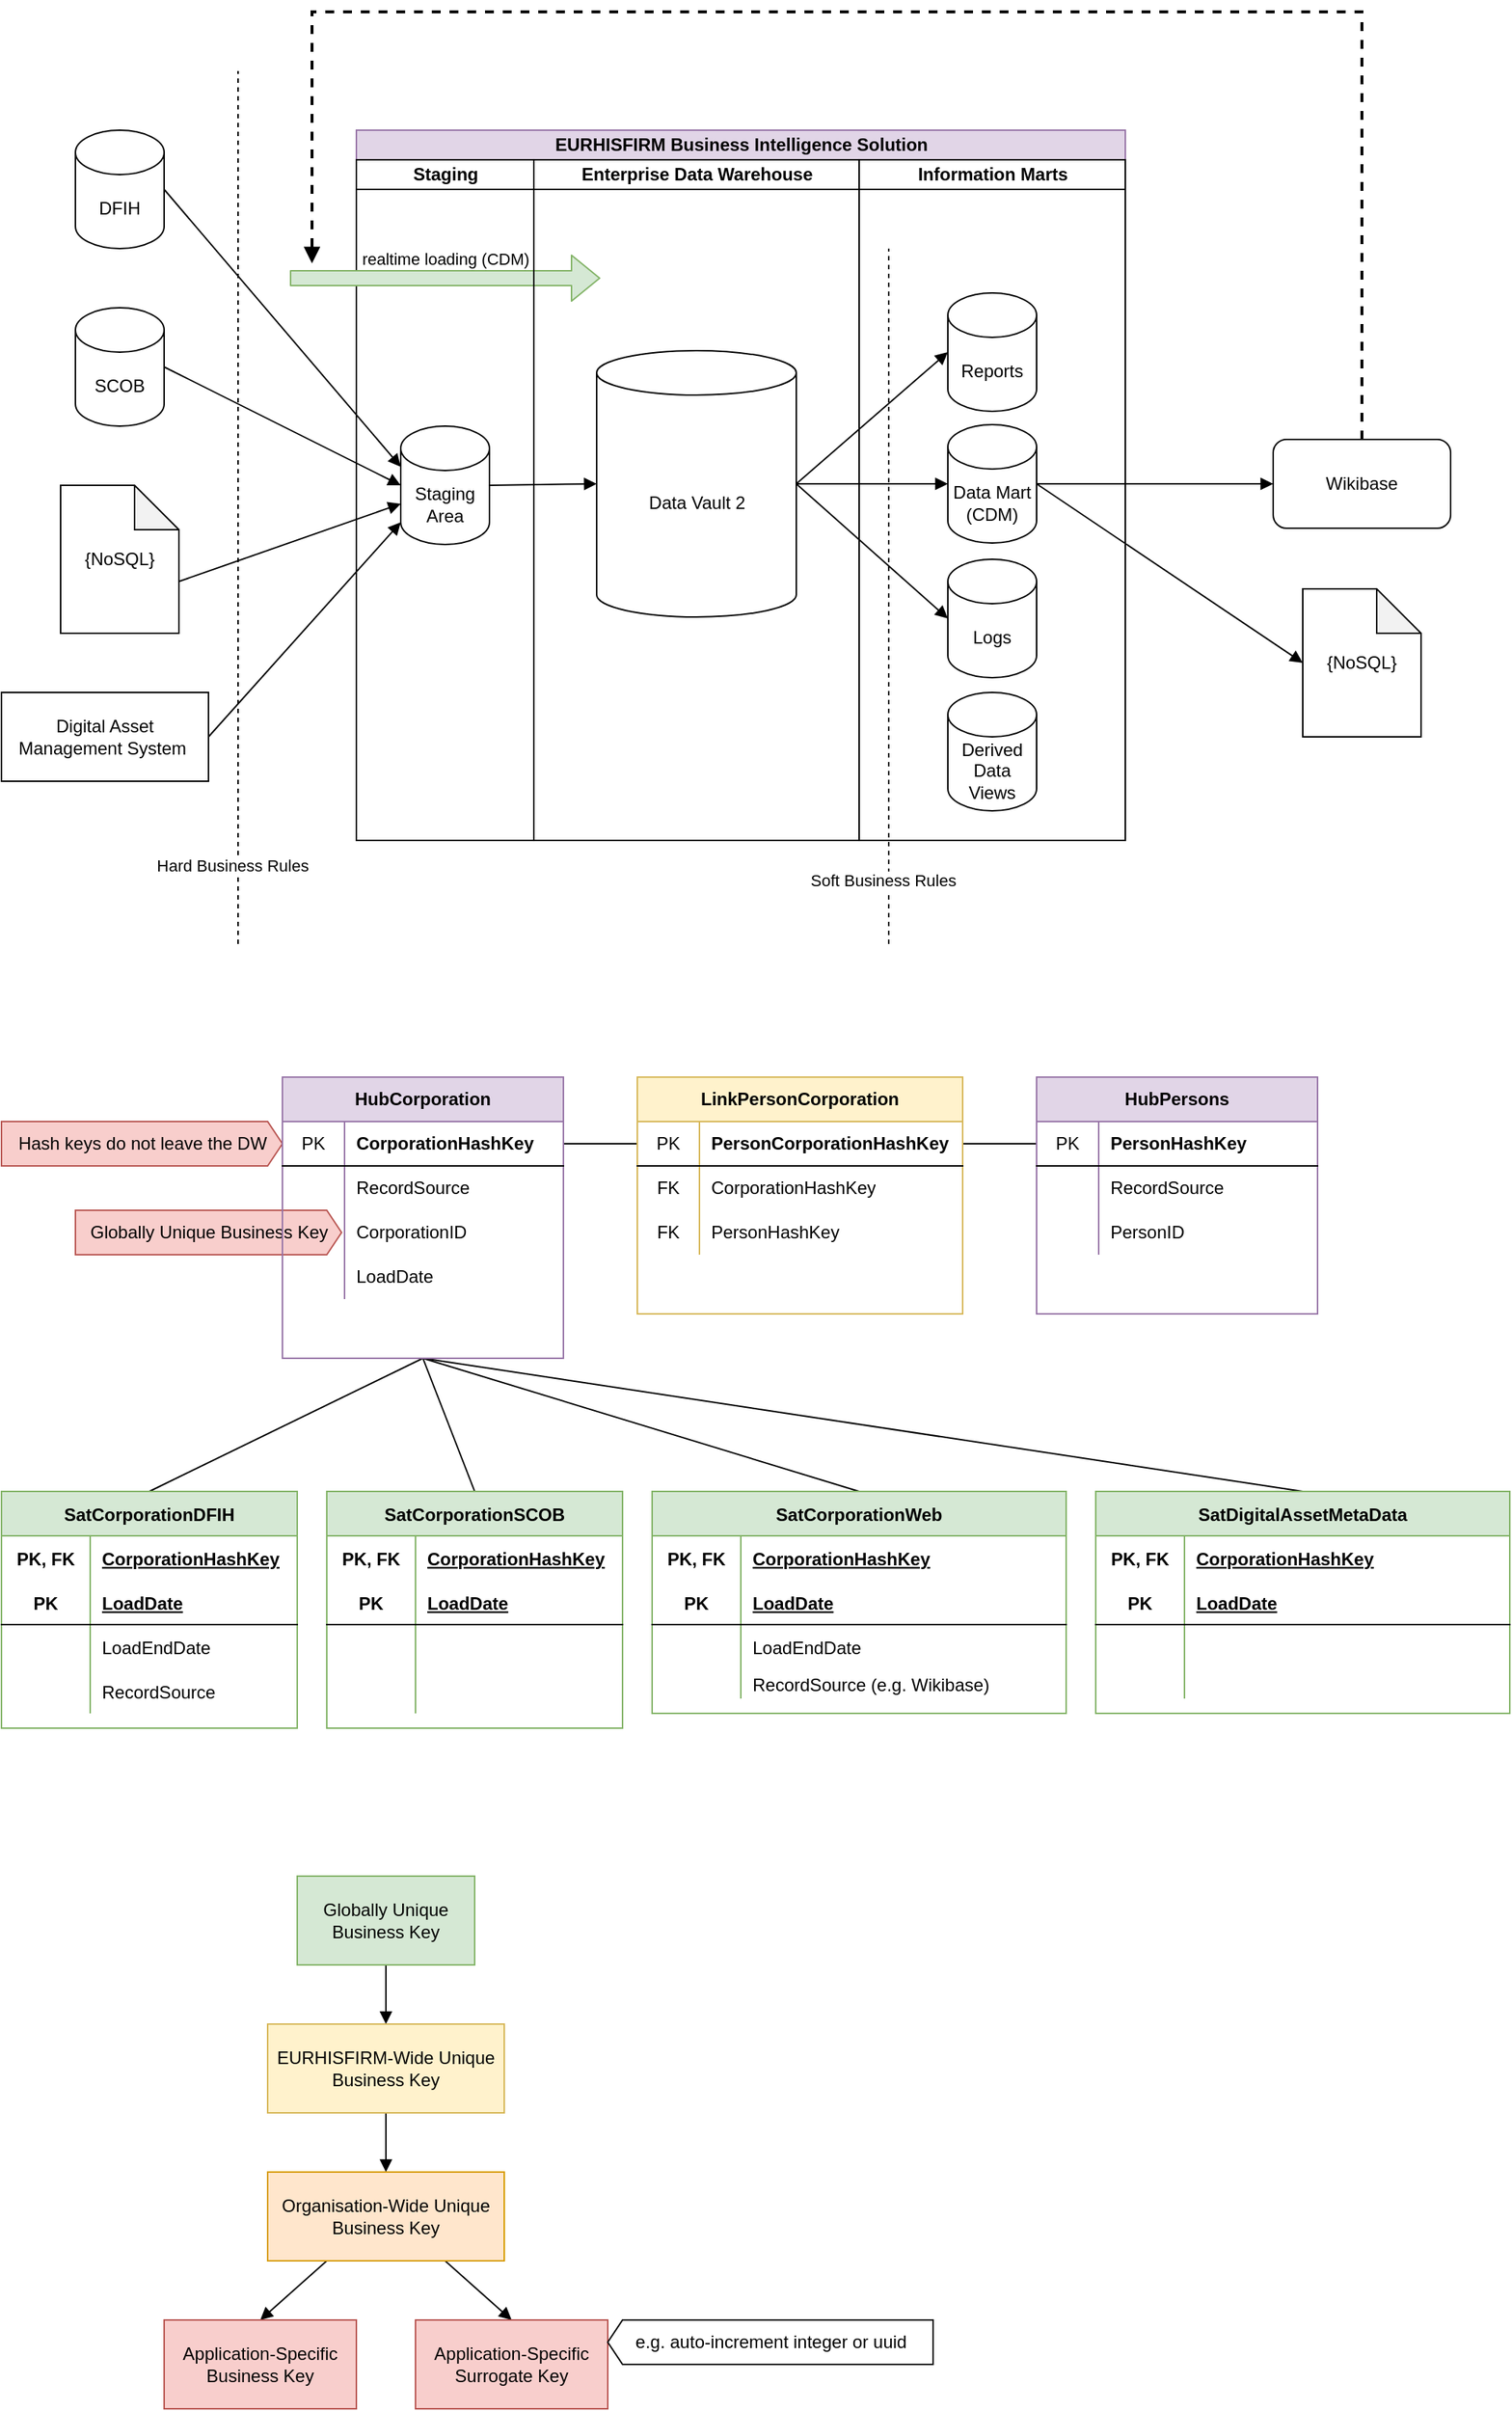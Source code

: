 <mxfile version="13.7.9" type="device"><diagram name="Page-1" id="9f46799a-70d6-7492-0946-bef42562c5a5"><mxGraphModel dx="934" dy="738" grid="1" gridSize="10" guides="1" tooltips="1" connect="1" arrows="1" fold="1" page="1" pageScale="1" pageWidth="1100" pageHeight="850" background="#ffffff" math="0" shadow="0"><root><mxCell id="0"/><mxCell id="1" parent="0"/><mxCell id="eeHs_uTTsgcia48oqm-k-27" style="edgeStyle=none;rounded=0;orthogonalLoop=1;jettySize=auto;html=1;exitX=1;exitY=0.5;exitDx=0;exitDy=0;exitPerimeter=0;entryX=0;entryY=0;entryDx=0;entryDy=27.5;entryPerimeter=0;endArrow=block;endFill=1;strokeColor=#000000;fillColor=#FFFFFF;" parent="1" source="eeHs_uTTsgcia48oqm-k-1" target="eeHs_uTTsgcia48oqm-k-3" edge="1"><mxGeometry relative="1" as="geometry"/></mxCell><mxCell id="eeHs_uTTsgcia48oqm-k-1" value="DFIH" style="shape=cylinder3;whiteSpace=wrap;html=1;boundedLbl=1;backgroundOutline=1;size=15;" parent="1" vertex="1"><mxGeometry x="90" y="120" width="60" height="80" as="geometry"/></mxCell><mxCell id="eeHs_uTTsgcia48oqm-k-26" style="edgeStyle=none;rounded=0;orthogonalLoop=1;jettySize=auto;html=1;exitX=1;exitY=0.5;exitDx=0;exitDy=0;exitPerimeter=0;entryX=0;entryY=0.5;entryDx=0;entryDy=0;entryPerimeter=0;endArrow=block;endFill=1;strokeColor=#000000;fillColor=#FFFFFF;" parent="1" source="eeHs_uTTsgcia48oqm-k-2" target="eeHs_uTTsgcia48oqm-k-3" edge="1"><mxGeometry relative="1" as="geometry"/></mxCell><mxCell id="eeHs_uTTsgcia48oqm-k-2" value="SCOB" style="shape=cylinder3;whiteSpace=wrap;html=1;boundedLbl=1;backgroundOutline=1;size=15;" parent="1" vertex="1"><mxGeometry x="90" y="240" width="60" height="80" as="geometry"/></mxCell><mxCell id="eeHs_uTTsgcia48oqm-k-24" style="orthogonalLoop=1;jettySize=auto;html=1;exitX=0;exitY=0;exitDx=80;exitDy=65;exitPerimeter=0;entryX=0;entryY=0;entryDx=0;entryDy=52.5;entryPerimeter=0;fillColor=#FFFFFF;rounded=0;endArrow=block;endFill=1;" parent="1" source="eeHs_uTTsgcia48oqm-k-18" target="eeHs_uTTsgcia48oqm-k-3" edge="1"><mxGeometry relative="1" as="geometry"/></mxCell><mxCell id="eeHs_uTTsgcia48oqm-k-18" value="{NoSQL}" style="shape=note;whiteSpace=wrap;html=1;backgroundOutline=1;darkOpacity=0.05;" parent="1" vertex="1"><mxGeometry x="80" y="360" width="80" height="100" as="geometry"/></mxCell><mxCell id="eeHs_uTTsgcia48oqm-k-25" style="edgeStyle=none;rounded=0;orthogonalLoop=1;jettySize=auto;html=1;exitX=1;exitY=0.5;exitDx=0;exitDy=0;entryX=0;entryY=1;entryDx=0;entryDy=-15;entryPerimeter=0;endArrow=block;endFill=1;strokeColor=#000000;fillColor=#FFFFFF;" parent="1" source="u2gu92vNSmMhk00zpi_a-2" target="eeHs_uTTsgcia48oqm-k-3" edge="1"><mxGeometry relative="1" as="geometry"><mxPoint x="150" y="530" as="sourcePoint"/></mxGeometry></mxCell><mxCell id="eeHs_uTTsgcia48oqm-k-64" value="" style="endArrow=block;html=1;strokeColor=#000000;fillColor=#FFFFFF;exitX=0.5;exitY=0;exitDx=0;exitDy=0;rounded=0;endFill=1;dashed=1;strokeWidth=2;" parent="1" source="eeHs_uTTsgcia48oqm-k-10" edge="1"><mxGeometry width="50" height="50" relative="1" as="geometry"><mxPoint x="890" y="220" as="sourcePoint"/><mxPoint x="250" y="210" as="targetPoint"/><Array as="points"><mxPoint x="960" y="40"/><mxPoint x="870" y="40"/><mxPoint x="560" y="40"/><mxPoint x="250" y="40"/></Array></mxGeometry></mxCell><mxCell id="eeHs_uTTsgcia48oqm-k-65" value="" style="endArrow=none;dashed=1;html=1;strokeWidth=1;fillColor=#FFFFFF;" parent="1" edge="1"><mxGeometry width="50" height="50" relative="1" as="geometry"><mxPoint x="200" y="670" as="sourcePoint"/><mxPoint x="200" y="80" as="targetPoint"/></mxGeometry></mxCell><mxCell id="eeHs_uTTsgcia48oqm-k-89" value="Hard Business Rules" style="edgeLabel;html=1;align=center;verticalAlign=middle;resizable=0;points=[];" parent="eeHs_uTTsgcia48oqm-k-65" vertex="1" connectable="0"><mxGeometry x="-0.818" y="4" relative="1" as="geometry"><mxPoint as="offset"/></mxGeometry></mxCell><mxCell id="eeHs_uTTsgcia48oqm-k-87" style="edgeStyle=none;rounded=0;orthogonalLoop=1;jettySize=auto;html=1;exitX=1;exitY=0.5;exitDx=0;exitDy=0;entryX=0;entryY=0.5;entryDx=0;entryDy=0;endArrow=none;endFill=0;strokeColor=#000000;fillColor=#FFFFFF;" parent="1" source="eeHs_uTTsgcia48oqm-k-35" target="eeHs_uTTsgcia48oqm-k-67" edge="1"><mxGeometry relative="1" as="geometry"/></mxCell><mxCell id="eeHs_uTTsgcia48oqm-k-88" style="edgeStyle=none;rounded=0;orthogonalLoop=1;jettySize=auto;html=1;exitX=1;exitY=0.5;exitDx=0;exitDy=0;entryX=0;entryY=0.5;entryDx=0;entryDy=0;endArrow=none;endFill=0;strokeColor=#000000;fillColor=#FFFFFF;" parent="1" source="eeHs_uTTsgcia48oqm-k-67" target="eeHs_uTTsgcia48oqm-k-77" edge="1"><mxGeometry relative="1" as="geometry"/></mxCell><mxCell id="R2tm2awPIK3Si7fS3Z3--54" style="rounded=0;orthogonalLoop=1;jettySize=auto;html=1;exitX=0.5;exitY=1;exitDx=0;exitDy=0;endArrow=none;endFill=0;entryX=0.5;entryY=0;entryDx=0;entryDy=0;" parent="1" source="eeHs_uTTsgcia48oqm-k-34" target="R2tm2awPIK3Si7fS3Z3--14" edge="1"><mxGeometry relative="1" as="geometry"/></mxCell><mxCell id="R2tm2awPIK3Si7fS3Z3--55" style="edgeStyle=none;rounded=0;orthogonalLoop=1;jettySize=auto;html=1;exitX=0.5;exitY=1;exitDx=0;exitDy=0;entryX=0.5;entryY=0;entryDx=0;entryDy=0;endArrow=none;endFill=0;" parent="1" source="eeHs_uTTsgcia48oqm-k-34" target="R2tm2awPIK3Si7fS3Z3--27" edge="1"><mxGeometry relative="1" as="geometry"/></mxCell><mxCell id="R2tm2awPIK3Si7fS3Z3--56" style="edgeStyle=none;rounded=0;orthogonalLoop=1;jettySize=auto;html=1;exitX=0.5;exitY=1;exitDx=0;exitDy=0;entryX=0.5;entryY=0;entryDx=0;entryDy=0;endArrow=none;endFill=0;" parent="1" source="eeHs_uTTsgcia48oqm-k-34" target="R2tm2awPIK3Si7fS3Z3--40" edge="1"><mxGeometry relative="1" as="geometry"/></mxCell><mxCell id="eeHs_uTTsgcia48oqm-k-10" value="Wikibase" style="rounded=1;whiteSpace=wrap;html=1;" parent="1" vertex="1"><mxGeometry x="900" y="329" width="120" height="60" as="geometry"/></mxCell><mxCell id="eeHs_uTTsgcia48oqm-k-31" style="edgeStyle=none;rounded=0;orthogonalLoop=1;jettySize=auto;html=1;exitX=1;exitY=0.5;exitDx=0;exitDy=0;entryX=0;entryY=0.5;entryDx=0;entryDy=0;endArrow=block;endFill=1;strokeColor=#000000;fillColor=#FFFFFF;exitPerimeter=0;" parent="1" source="eeHs_uTTsgcia48oqm-k-6" target="eeHs_uTTsgcia48oqm-k-10" edge="1"><mxGeometry relative="1" as="geometry"/></mxCell><mxCell id="eeHs_uTTsgcia48oqm-k-90" value="" style="endArrow=none;dashed=1;html=1;strokeWidth=1;fillColor=#FFFFFF;" parent="1" edge="1"><mxGeometry width="50" height="50" relative="1" as="geometry"><mxPoint x="640" y="670" as="sourcePoint"/><mxPoint x="640" y="200" as="targetPoint"/></mxGeometry></mxCell><mxCell id="eeHs_uTTsgcia48oqm-k-91" value="Soft Business Rules" style="edgeLabel;html=1;align=center;verticalAlign=middle;resizable=0;points=[];" parent="eeHs_uTTsgcia48oqm-k-90" vertex="1" connectable="0"><mxGeometry x="-0.818" y="4" relative="1" as="geometry"><mxPoint as="offset"/></mxGeometry></mxCell><mxCell id="eeHs_uTTsgcia48oqm-k-5" value="{NoSQL}" style="shape=note;whiteSpace=wrap;html=1;backgroundOutline=1;darkOpacity=0.05;" parent="1" vertex="1"><mxGeometry x="920" y="430" width="80" height="100" as="geometry"/></mxCell><mxCell id="eeHs_uTTsgcia48oqm-k-29" style="edgeStyle=none;rounded=0;orthogonalLoop=1;jettySize=auto;html=1;exitX=1;exitY=0.5;exitDx=0;exitDy=0;entryX=0;entryY=0.5;entryDx=0;entryDy=0;entryPerimeter=0;endArrow=block;endFill=1;strokeColor=#000000;fillColor=#FFFFFF;exitPerimeter=0;" parent="1" source="eeHs_uTTsgcia48oqm-k-6" target="eeHs_uTTsgcia48oqm-k-5" edge="1"><mxGeometry relative="1" as="geometry"/></mxCell><mxCell id="R2tm2awPIK3Si7fS3Z3--87" value="Globally Unique Business Key" style="html=1;shadow=0;dashed=0;align=center;verticalAlign=middle;shape=mxgraph.arrows2.arrow;dy=0;dx=10;notch=0;fillColor=#f8cecc;strokeColor=#b85450;" parent="1" vertex="1"><mxGeometry x="90" y="850" width="180" height="30" as="geometry"/></mxCell><mxCell id="R2tm2awPIK3Si7fS3Z3--89" value="Hash keys do not leave the DW" style="html=1;shadow=0;dashed=0;align=center;verticalAlign=middle;shape=mxgraph.arrows2.arrow;dy=0;dx=10;notch=0;fillColor=#f8cecc;strokeColor=#b85450;" parent="1" vertex="1"><mxGeometry x="40" y="790" width="190" height="30" as="geometry"/></mxCell><mxCell id="R2tm2awPIK3Si7fS3Z3--93" style="edgeStyle=none;rounded=0;orthogonalLoop=1;jettySize=auto;html=1;exitX=0.5;exitY=1;exitDx=0;exitDy=0;entryX=0.5;entryY=0;entryDx=0;entryDy=0;endArrow=block;endFill=1;" parent="1" source="R2tm2awPIK3Si7fS3Z3--91" target="R2tm2awPIK3Si7fS3Z3--92" edge="1"><mxGeometry relative="1" as="geometry"/></mxCell><mxCell id="R2tm2awPIK3Si7fS3Z3--91" value="Globally Unique Business Key" style="rounded=0;whiteSpace=wrap;html=1;fillColor=#d5e8d4;strokeColor=#82b366;" parent="1" vertex="1"><mxGeometry x="240" y="1300" width="120" height="60" as="geometry"/></mxCell><mxCell id="R2tm2awPIK3Si7fS3Z3--95" style="edgeStyle=none;rounded=0;orthogonalLoop=1;jettySize=auto;html=1;exitX=0.5;exitY=1;exitDx=0;exitDy=0;endArrow=block;endFill=1;" parent="1" source="R2tm2awPIK3Si7fS3Z3--92" target="R2tm2awPIK3Si7fS3Z3--94" edge="1"><mxGeometry relative="1" as="geometry"/></mxCell><mxCell id="R2tm2awPIK3Si7fS3Z3--92" value="EURHISFIRM-Wide Unique Business Key" style="rounded=0;whiteSpace=wrap;html=1;fillColor=#fff2cc;strokeColor=#d6b656;" parent="1" vertex="1"><mxGeometry x="220" y="1400" width="160" height="60" as="geometry"/></mxCell><mxCell id="R2tm2awPIK3Si7fS3Z3--98" style="edgeStyle=none;rounded=0;orthogonalLoop=1;jettySize=auto;html=1;exitX=0.25;exitY=1;exitDx=0;exitDy=0;entryX=0.5;entryY=0;entryDx=0;entryDy=0;endArrow=block;endFill=1;" parent="1" source="R2tm2awPIK3Si7fS3Z3--94" target="R2tm2awPIK3Si7fS3Z3--96" edge="1"><mxGeometry relative="1" as="geometry"/></mxCell><mxCell id="R2tm2awPIK3Si7fS3Z3--99" style="edgeStyle=none;rounded=0;orthogonalLoop=1;jettySize=auto;html=1;exitX=0.75;exitY=1;exitDx=0;exitDy=0;entryX=0.5;entryY=0;entryDx=0;entryDy=0;endArrow=block;endFill=1;" parent="1" source="R2tm2awPIK3Si7fS3Z3--94" target="R2tm2awPIK3Si7fS3Z3--97" edge="1"><mxGeometry relative="1" as="geometry"/></mxCell><mxCell id="R2tm2awPIK3Si7fS3Z3--94" value="Organisation-Wide Unique Business Key" style="rounded=0;whiteSpace=wrap;html=1;fillColor=#ffe6cc;strokeColor=#d79b00;" parent="1" vertex="1"><mxGeometry x="220" y="1500" width="160" height="60" as="geometry"/></mxCell><mxCell id="R2tm2awPIK3Si7fS3Z3--96" value="Application-Specific Business Key" style="rounded=0;whiteSpace=wrap;html=1;fillColor=#f8cecc;strokeColor=#b85450;" parent="1" vertex="1"><mxGeometry x="150" y="1600" width="130" height="60" as="geometry"/></mxCell><mxCell id="R2tm2awPIK3Si7fS3Z3--97" value="Application-Specific Surrogate Key" style="rounded=0;whiteSpace=wrap;html=1;fillColor=#f8cecc;strokeColor=#b85450;" parent="1" vertex="1"><mxGeometry x="320" y="1600" width="130" height="60" as="geometry"/></mxCell><mxCell id="eeHs_uTTsgcia48oqm-k-13" value="EURHISFIRM Business Intelligence Solution" style="swimlane;html=1;childLayout=stackLayout;resizeParent=1;resizeParentMax=0;startSize=20;fillColor=#e1d5e7;strokeColor=#9673a6;" parent="1" vertex="1"><mxGeometry x="280" y="120" width="520" height="480" as="geometry"/></mxCell><mxCell id="eeHs_uTTsgcia48oqm-k-14" value="Staging" style="swimlane;html=1;startSize=20;" parent="eeHs_uTTsgcia48oqm-k-13" vertex="1"><mxGeometry y="20" width="120" height="460" as="geometry"/></mxCell><mxCell id="eeHs_uTTsgcia48oqm-k-21" value="" style="shape=flexArrow;endArrow=classic;html=1;fillColor=#d5e8d4;strokeColor=#82b366;" parent="eeHs_uTTsgcia48oqm-k-14" edge="1"><mxGeometry width="50" height="50" relative="1" as="geometry"><mxPoint x="-45" y="80" as="sourcePoint"/><mxPoint x="165" y="80" as="targetPoint"/></mxGeometry></mxCell><mxCell id="eeHs_uTTsgcia48oqm-k-22" value="realtime loading (CDM)" style="edgeLabel;html=1;align=center;verticalAlign=middle;resizable=0;points=[];" parent="eeHs_uTTsgcia48oqm-k-21" vertex="1" connectable="0"><mxGeometry y="3" relative="1" as="geometry"><mxPoint y="-10" as="offset"/></mxGeometry></mxCell><mxCell id="eeHs_uTTsgcia48oqm-k-3" value="Staging Area" style="shape=cylinder3;whiteSpace=wrap;html=1;boundedLbl=1;backgroundOutline=1;size=15;" parent="eeHs_uTTsgcia48oqm-k-14" vertex="1"><mxGeometry x="30" y="180" width="60" height="80" as="geometry"/></mxCell><mxCell id="eeHs_uTTsgcia48oqm-k-15" value="Enterprise Data Warehouse" style="swimlane;html=1;startSize=20;" parent="eeHs_uTTsgcia48oqm-k-13" vertex="1"><mxGeometry x="120" y="20" width="220" height="460" as="geometry"/></mxCell><mxCell id="eeHs_uTTsgcia48oqm-k-4" value="Data Vault 2" style="shape=cylinder3;whiteSpace=wrap;html=1;boundedLbl=1;backgroundOutline=1;size=15;" parent="eeHs_uTTsgcia48oqm-k-15" vertex="1"><mxGeometry x="42.5" y="129" width="135" height="180" as="geometry"/></mxCell><mxCell id="eeHs_uTTsgcia48oqm-k-16" value="Information Marts" style="swimlane;html=1;startSize=20;" parent="eeHs_uTTsgcia48oqm-k-13" vertex="1"><mxGeometry x="340" y="20" width="180" height="460" as="geometry"/></mxCell><mxCell id="eeHs_uTTsgcia48oqm-k-6" value="Data Mart&lt;br&gt;(CDM)" style="shape=cylinder3;whiteSpace=wrap;html=1;boundedLbl=1;backgroundOutline=1;size=15;" parent="eeHs_uTTsgcia48oqm-k-16" vertex="1"><mxGeometry x="60" y="179" width="60" height="80" as="geometry"/></mxCell><mxCell id="R2tm2awPIK3Si7fS3Z3--83" value="Logs" style="shape=cylinder3;whiteSpace=wrap;html=1;boundedLbl=1;backgroundOutline=1;size=15;" parent="eeHs_uTTsgcia48oqm-k-16" vertex="1"><mxGeometry x="60" y="270" width="60" height="80" as="geometry"/></mxCell><mxCell id="R2tm2awPIK3Si7fS3Z3--81" value="Reports" style="shape=cylinder3;whiteSpace=wrap;html=1;boundedLbl=1;backgroundOutline=1;size=15;" parent="eeHs_uTTsgcia48oqm-k-16" vertex="1"><mxGeometry x="60" y="90" width="60" height="80" as="geometry"/></mxCell><mxCell id="aoGzs1c7G0Sna8iz9-qY-1" value="Derived Data Views" style="shape=cylinder3;whiteSpace=wrap;html=1;boundedLbl=1;backgroundOutline=1;size=15;" parent="eeHs_uTTsgcia48oqm-k-16" vertex="1"><mxGeometry x="60" y="360" width="60" height="80" as="geometry"/></mxCell><mxCell id="eeHs_uTTsgcia48oqm-k-28" style="edgeStyle=none;rounded=0;orthogonalLoop=1;jettySize=auto;html=1;exitX=1;exitY=0.5;exitDx=0;exitDy=0;exitPerimeter=0;entryX=0;entryY=0.5;entryDx=0;entryDy=0;entryPerimeter=0;endArrow=block;endFill=1;strokeColor=#000000;fillColor=#FFFFFF;" parent="eeHs_uTTsgcia48oqm-k-13" source="eeHs_uTTsgcia48oqm-k-3" target="eeHs_uTTsgcia48oqm-k-4" edge="1"><mxGeometry relative="1" as="geometry"/></mxCell><mxCell id="eeHs_uTTsgcia48oqm-k-30" style="edgeStyle=none;rounded=0;orthogonalLoop=1;jettySize=auto;html=1;exitX=1;exitY=0.5;exitDx=0;exitDy=0;exitPerimeter=0;entryX=0;entryY=0.5;entryDx=0;entryDy=0;entryPerimeter=0;endArrow=block;endFill=1;strokeColor=#000000;fillColor=#FFFFFF;" parent="eeHs_uTTsgcia48oqm-k-13" source="eeHs_uTTsgcia48oqm-k-4" target="eeHs_uTTsgcia48oqm-k-6" edge="1"><mxGeometry relative="1" as="geometry"/></mxCell><mxCell id="R2tm2awPIK3Si7fS3Z3--82" style="edgeStyle=none;rounded=0;orthogonalLoop=1;jettySize=auto;html=1;exitX=1;exitY=0.5;exitDx=0;exitDy=0;exitPerimeter=0;entryX=0;entryY=0.5;entryDx=0;entryDy=0;entryPerimeter=0;endArrow=block;endFill=1;strokeColor=#000000;fillColor=#FFFFFF;" parent="eeHs_uTTsgcia48oqm-k-13" source="eeHs_uTTsgcia48oqm-k-4" target="R2tm2awPIK3Si7fS3Z3--81" edge="1"><mxGeometry relative="1" as="geometry"><mxPoint x="307.5" y="249" as="sourcePoint"/><mxPoint x="410" y="249" as="targetPoint"/></mxGeometry></mxCell><mxCell id="R2tm2awPIK3Si7fS3Z3--84" style="edgeStyle=none;rounded=0;orthogonalLoop=1;jettySize=auto;html=1;exitX=1;exitY=0.5;exitDx=0;exitDy=0;exitPerimeter=0;entryX=0;entryY=0.5;entryDx=0;entryDy=0;entryPerimeter=0;endArrow=block;endFill=1;strokeColor=#000000;fillColor=#FFFFFF;" parent="eeHs_uTTsgcia48oqm-k-13" source="eeHs_uTTsgcia48oqm-k-4" target="R2tm2awPIK3Si7fS3Z3--83" edge="1"><mxGeometry relative="1" as="geometry"><mxPoint x="307.5" y="249" as="sourcePoint"/><mxPoint x="410" y="150" as="targetPoint"/></mxGeometry></mxCell><mxCell id="eeHs_uTTsgcia48oqm-k-66" value="LinkPersonCorporation" style="shape=table;html=1;whiteSpace=wrap;startSize=30;container=1;collapsible=0;childLayout=tableLayout;fixedRows=1;rowLines=0;fontStyle=1;align=center;fillColor=#fff2cc;strokeColor=#d6b656;" parent="1" vertex="1"><mxGeometry x="470" y="760" width="220" height="160" as="geometry"/></mxCell><mxCell id="eeHs_uTTsgcia48oqm-k-67" value="" style="shape=partialRectangle;html=1;whiteSpace=wrap;collapsible=0;dropTarget=0;pointerEvents=0;fillColor=none;top=0;left=0;bottom=1;right=0;points=[[0,0.5],[1,0.5]];portConstraint=eastwest;" parent="eeHs_uTTsgcia48oqm-k-66" vertex="1"><mxGeometry y="30" width="220" height="30" as="geometry"/></mxCell><mxCell id="eeHs_uTTsgcia48oqm-k-68" value="PK" style="shape=partialRectangle;html=1;whiteSpace=wrap;connectable=0;fillColor=none;top=0;left=0;bottom=0;right=0;overflow=hidden;" parent="eeHs_uTTsgcia48oqm-k-67" vertex="1"><mxGeometry width="42" height="30" as="geometry"/></mxCell><mxCell id="eeHs_uTTsgcia48oqm-k-69" value="&lt;b&gt;PersonCorporationHashKey&lt;/b&gt;" style="shape=partialRectangle;html=1;whiteSpace=wrap;connectable=0;fillColor=none;top=0;left=0;bottom=0;right=0;align=left;spacingLeft=6;overflow=hidden;" parent="eeHs_uTTsgcia48oqm-k-67" vertex="1"><mxGeometry x="42" width="178" height="30" as="geometry"/></mxCell><mxCell id="eeHs_uTTsgcia48oqm-k-70" value="" style="shape=partialRectangle;html=1;whiteSpace=wrap;collapsible=0;dropTarget=0;pointerEvents=0;fillColor=none;top=0;left=0;bottom=0;right=0;points=[[0,0.5],[1,0.5]];portConstraint=eastwest;" parent="eeHs_uTTsgcia48oqm-k-66" vertex="1"><mxGeometry y="60" width="220" height="30" as="geometry"/></mxCell><mxCell id="eeHs_uTTsgcia48oqm-k-71" value="FK" style="shape=partialRectangle;html=1;whiteSpace=wrap;connectable=0;fillColor=none;top=0;left=0;bottom=0;right=0;overflow=hidden;" parent="eeHs_uTTsgcia48oqm-k-70" vertex="1"><mxGeometry width="42" height="30" as="geometry"/></mxCell><mxCell id="eeHs_uTTsgcia48oqm-k-72" value="&lt;span&gt;CorporationHashKey&lt;/span&gt;" style="shape=partialRectangle;html=1;whiteSpace=wrap;connectable=0;fillColor=none;top=0;left=0;bottom=0;right=0;align=left;spacingLeft=6;overflow=hidden;shadow=0;" parent="eeHs_uTTsgcia48oqm-k-70" vertex="1"><mxGeometry x="42" width="178" height="30" as="geometry"/></mxCell><mxCell id="eeHs_uTTsgcia48oqm-k-73" value="" style="shape=partialRectangle;html=1;whiteSpace=wrap;collapsible=0;dropTarget=0;pointerEvents=0;fillColor=none;top=0;left=0;bottom=0;right=0;points=[[0,0.5],[1,0.5]];portConstraint=eastwest;" parent="eeHs_uTTsgcia48oqm-k-66" vertex="1"><mxGeometry y="90" width="220" height="30" as="geometry"/></mxCell><mxCell id="eeHs_uTTsgcia48oqm-k-74" value="FK" style="shape=partialRectangle;html=1;whiteSpace=wrap;connectable=0;fillColor=none;top=0;left=0;bottom=0;right=0;overflow=hidden;" parent="eeHs_uTTsgcia48oqm-k-73" vertex="1"><mxGeometry width="42" height="30" as="geometry"/></mxCell><mxCell id="eeHs_uTTsgcia48oqm-k-75" value="&lt;span&gt;PersonHashKey&lt;/span&gt;" style="shape=partialRectangle;html=1;whiteSpace=wrap;connectable=0;fillColor=none;top=0;left=0;bottom=0;right=0;align=left;spacingLeft=6;overflow=hidden;" parent="eeHs_uTTsgcia48oqm-k-73" vertex="1"><mxGeometry x="42" width="178" height="30" as="geometry"/></mxCell><mxCell id="eeHs_uTTsgcia48oqm-k-76" value="HubPersons" style="shape=table;html=1;whiteSpace=wrap;startSize=30;container=1;collapsible=0;childLayout=tableLayout;fixedRows=1;rowLines=0;fontStyle=1;align=center;fillColor=#e1d5e7;strokeColor=#9673a6;" parent="1" vertex="1"><mxGeometry x="740" y="760" width="190" height="160" as="geometry"/></mxCell><mxCell id="eeHs_uTTsgcia48oqm-k-77" value="" style="shape=partialRectangle;html=1;whiteSpace=wrap;collapsible=0;dropTarget=0;pointerEvents=0;fillColor=none;top=0;left=0;bottom=1;right=0;points=[[0,0.5],[1,0.5]];portConstraint=eastwest;" parent="eeHs_uTTsgcia48oqm-k-76" vertex="1"><mxGeometry y="30" width="190" height="30" as="geometry"/></mxCell><mxCell id="eeHs_uTTsgcia48oqm-k-78" value="PK" style="shape=partialRectangle;html=1;whiteSpace=wrap;connectable=0;fillColor=none;top=0;left=0;bottom=0;right=0;overflow=hidden;" parent="eeHs_uTTsgcia48oqm-k-77" vertex="1"><mxGeometry width="42" height="30" as="geometry"/></mxCell><mxCell id="eeHs_uTTsgcia48oqm-k-79" value="&lt;b&gt;PersonHashKey&lt;/b&gt;" style="shape=partialRectangle;html=1;whiteSpace=wrap;connectable=0;fillColor=none;top=0;left=0;bottom=0;right=0;align=left;spacingLeft=6;overflow=hidden;" parent="eeHs_uTTsgcia48oqm-k-77" vertex="1"><mxGeometry x="42" width="148" height="30" as="geometry"/></mxCell><mxCell id="eeHs_uTTsgcia48oqm-k-80" value="" style="shape=partialRectangle;html=1;whiteSpace=wrap;collapsible=0;dropTarget=0;pointerEvents=0;fillColor=none;top=0;left=0;bottom=0;right=0;points=[[0,0.5],[1,0.5]];portConstraint=eastwest;" parent="eeHs_uTTsgcia48oqm-k-76" vertex="1"><mxGeometry y="60" width="190" height="30" as="geometry"/></mxCell><mxCell id="eeHs_uTTsgcia48oqm-k-81" value="" style="shape=partialRectangle;html=1;whiteSpace=wrap;connectable=0;fillColor=none;top=0;left=0;bottom=0;right=0;overflow=hidden;" parent="eeHs_uTTsgcia48oqm-k-80" vertex="1"><mxGeometry width="42" height="30" as="geometry"/></mxCell><mxCell id="eeHs_uTTsgcia48oqm-k-82" value="RecordSource" style="shape=partialRectangle;html=1;whiteSpace=wrap;connectable=0;fillColor=none;top=0;left=0;bottom=0;right=0;align=left;spacingLeft=6;overflow=hidden;" parent="eeHs_uTTsgcia48oqm-k-80" vertex="1"><mxGeometry x="42" width="148" height="30" as="geometry"/></mxCell><mxCell id="eeHs_uTTsgcia48oqm-k-83" value="" style="shape=partialRectangle;html=1;whiteSpace=wrap;collapsible=0;dropTarget=0;pointerEvents=0;fillColor=none;top=0;left=0;bottom=0;right=0;points=[[0,0.5],[1,0.5]];portConstraint=eastwest;" parent="eeHs_uTTsgcia48oqm-k-76" vertex="1"><mxGeometry y="90" width="190" height="30" as="geometry"/></mxCell><mxCell id="eeHs_uTTsgcia48oqm-k-84" value="" style="shape=partialRectangle;html=1;whiteSpace=wrap;connectable=0;fillColor=none;top=0;left=0;bottom=0;right=0;overflow=hidden;" parent="eeHs_uTTsgcia48oqm-k-83" vertex="1"><mxGeometry width="42" height="30" as="geometry"/></mxCell><mxCell id="eeHs_uTTsgcia48oqm-k-85" value="PersonID" style="shape=partialRectangle;html=1;whiteSpace=wrap;connectable=0;fillColor=none;top=0;left=0;bottom=0;right=0;align=left;spacingLeft=6;overflow=hidden;" parent="eeHs_uTTsgcia48oqm-k-83" vertex="1"><mxGeometry x="42" width="148" height="30" as="geometry"/></mxCell><mxCell id="R2tm2awPIK3Si7fS3Z3--14" value="SatCorporationDFIH" style="shape=table;startSize=30;container=1;collapsible=1;childLayout=tableLayout;fixedRows=1;rowLines=0;fontStyle=1;align=center;resizeLast=1;fillColor=#d5e8d4;strokeColor=#82b366;" parent="1" vertex="1"><mxGeometry x="40" y="1040" width="200" height="160" as="geometry"/></mxCell><mxCell id="R2tm2awPIK3Si7fS3Z3--15" value="" style="shape=partialRectangle;collapsible=0;dropTarget=0;pointerEvents=0;fillColor=none;top=0;left=0;bottom=0;right=0;points=[[0,0.5],[1,0.5]];portConstraint=eastwest;" parent="R2tm2awPIK3Si7fS3Z3--14" vertex="1"><mxGeometry y="30" width="200" height="30" as="geometry"/></mxCell><mxCell id="R2tm2awPIK3Si7fS3Z3--16" value="PK, FK" style="shape=partialRectangle;connectable=0;fillColor=none;top=0;left=0;bottom=0;right=0;fontStyle=1;overflow=hidden;" parent="R2tm2awPIK3Si7fS3Z3--15" vertex="1"><mxGeometry width="60" height="30" as="geometry"/></mxCell><mxCell id="R2tm2awPIK3Si7fS3Z3--17" value="CorporationHashKey" style="shape=partialRectangle;connectable=0;fillColor=none;top=0;left=0;bottom=0;right=0;align=left;spacingLeft=6;fontStyle=5;overflow=hidden;" parent="R2tm2awPIK3Si7fS3Z3--15" vertex="1"><mxGeometry x="60" width="140" height="30" as="geometry"/></mxCell><mxCell id="R2tm2awPIK3Si7fS3Z3--18" value="" style="shape=partialRectangle;collapsible=0;dropTarget=0;pointerEvents=0;fillColor=none;top=0;left=0;bottom=1;right=0;points=[[0,0.5],[1,0.5]];portConstraint=eastwest;" parent="R2tm2awPIK3Si7fS3Z3--14" vertex="1"><mxGeometry y="60" width="200" height="30" as="geometry"/></mxCell><mxCell id="R2tm2awPIK3Si7fS3Z3--19" value="PK" style="shape=partialRectangle;connectable=0;fillColor=none;top=0;left=0;bottom=0;right=0;fontStyle=1;overflow=hidden;" parent="R2tm2awPIK3Si7fS3Z3--18" vertex="1"><mxGeometry width="60" height="30" as="geometry"/></mxCell><mxCell id="R2tm2awPIK3Si7fS3Z3--20" value="LoadDate" style="shape=partialRectangle;connectable=0;fillColor=none;top=0;left=0;bottom=0;right=0;align=left;spacingLeft=6;fontStyle=5;overflow=hidden;" parent="R2tm2awPIK3Si7fS3Z3--18" vertex="1"><mxGeometry x="60" width="140" height="30" as="geometry"/></mxCell><mxCell id="R2tm2awPIK3Si7fS3Z3--75" style="shape=partialRectangle;collapsible=0;dropTarget=0;pointerEvents=0;fillColor=none;top=0;left=0;bottom=0;right=0;points=[[0,0.5],[1,0.5]];portConstraint=eastwest;" parent="R2tm2awPIK3Si7fS3Z3--14" vertex="1"><mxGeometry y="90" width="200" height="30" as="geometry"/></mxCell><mxCell id="R2tm2awPIK3Si7fS3Z3--76" style="shape=partialRectangle;connectable=0;fillColor=none;top=0;left=0;bottom=0;right=0;editable=1;overflow=hidden;" parent="R2tm2awPIK3Si7fS3Z3--75" vertex="1"><mxGeometry width="60" height="30" as="geometry"/></mxCell><mxCell id="R2tm2awPIK3Si7fS3Z3--77" value="LoadEndDate" style="shape=partialRectangle;connectable=0;fillColor=none;top=0;left=0;bottom=0;right=0;align=left;spacingLeft=6;overflow=hidden;" parent="R2tm2awPIK3Si7fS3Z3--75" vertex="1"><mxGeometry x="60" width="140" height="30" as="geometry"/></mxCell><mxCell id="R2tm2awPIK3Si7fS3Z3--24" value="" style="shape=partialRectangle;collapsible=0;dropTarget=0;pointerEvents=0;fillColor=none;top=0;left=0;bottom=0;right=0;points=[[0,0.5],[1,0.5]];portConstraint=eastwest;" parent="R2tm2awPIK3Si7fS3Z3--14" vertex="1"><mxGeometry y="120" width="200" height="30" as="geometry"/></mxCell><mxCell id="R2tm2awPIK3Si7fS3Z3--25" value="" style="shape=partialRectangle;connectable=0;fillColor=none;top=0;left=0;bottom=0;right=0;editable=1;overflow=hidden;" parent="R2tm2awPIK3Si7fS3Z3--24" vertex="1"><mxGeometry width="60" height="30" as="geometry"/></mxCell><mxCell id="R2tm2awPIK3Si7fS3Z3--26" value="RecordSource" style="shape=partialRectangle;connectable=0;fillColor=none;top=0;left=0;bottom=0;right=0;align=left;spacingLeft=6;overflow=hidden;" parent="R2tm2awPIK3Si7fS3Z3--24" vertex="1"><mxGeometry x="60" width="140" height="30" as="geometry"/></mxCell><mxCell id="u2gu92vNSmMhk00zpi_a-21" style="edgeStyle=none;rounded=0;orthogonalLoop=1;jettySize=auto;html=1;exitX=0.5;exitY=1;exitDx=0;exitDy=0;entryX=0.5;entryY=0;entryDx=0;entryDy=0;endArrow=none;endFill=0;" parent="1" source="eeHs_uTTsgcia48oqm-k-34" target="u2gu92vNSmMhk00zpi_a-5" edge="1"><mxGeometry relative="1" as="geometry"/></mxCell><mxCell id="eeHs_uTTsgcia48oqm-k-34" value="HubCorporation" style="shape=table;html=1;whiteSpace=wrap;startSize=30;container=1;collapsible=0;childLayout=tableLayout;fixedRows=1;rowLines=0;fontStyle=1;align=center;movable=1;resizable=1;rotatable=1;deletable=1;editable=1;connectable=1;fillColor=#e1d5e7;strokeColor=#9673a6;" parent="1" vertex="1"><mxGeometry x="230" y="760" width="190" height="190" as="geometry"/></mxCell><mxCell id="eeHs_uTTsgcia48oqm-k-35" value="" style="shape=partialRectangle;html=1;whiteSpace=wrap;collapsible=0;dropTarget=0;pointerEvents=0;fillColor=none;top=0;left=0;bottom=1;right=0;points=[[0,0.5],[1,0.5]];portConstraint=eastwest;" parent="eeHs_uTTsgcia48oqm-k-34" vertex="1"><mxGeometry y="30" width="190" height="30" as="geometry"/></mxCell><mxCell id="eeHs_uTTsgcia48oqm-k-36" value="PK" style="shape=partialRectangle;html=1;whiteSpace=wrap;connectable=0;fillColor=none;top=0;left=0;bottom=0;right=0;overflow=hidden;" parent="eeHs_uTTsgcia48oqm-k-35" vertex="1"><mxGeometry width="42" height="30" as="geometry"/></mxCell><mxCell id="eeHs_uTTsgcia48oqm-k-37" value="CorporationHashKey" style="shape=partialRectangle;html=1;whiteSpace=wrap;connectable=0;fillColor=none;top=0;left=0;bottom=0;right=0;align=left;spacingLeft=6;overflow=hidden;fontStyle=1" parent="eeHs_uTTsgcia48oqm-k-35" vertex="1"><mxGeometry x="42" width="148" height="30" as="geometry"/></mxCell><mxCell id="eeHs_uTTsgcia48oqm-k-38" value="" style="shape=partialRectangle;html=1;whiteSpace=wrap;collapsible=0;dropTarget=0;pointerEvents=0;fillColor=none;top=0;left=0;bottom=0;right=0;points=[[0,0.5],[1,0.5]];portConstraint=eastwest;" parent="eeHs_uTTsgcia48oqm-k-34" vertex="1"><mxGeometry y="60" width="190" height="30" as="geometry"/></mxCell><mxCell id="eeHs_uTTsgcia48oqm-k-39" value="" style="shape=partialRectangle;html=1;whiteSpace=wrap;connectable=0;fillColor=none;top=0;left=0;bottom=0;right=0;overflow=hidden;" parent="eeHs_uTTsgcia48oqm-k-38" vertex="1"><mxGeometry width="42" height="30" as="geometry"/></mxCell><mxCell id="eeHs_uTTsgcia48oqm-k-40" value="RecordSource" style="shape=partialRectangle;html=1;whiteSpace=wrap;connectable=0;fillColor=none;top=0;left=0;bottom=0;right=0;align=left;spacingLeft=6;overflow=hidden;fontStyle=0" parent="eeHs_uTTsgcia48oqm-k-38" vertex="1"><mxGeometry x="42" width="148" height="30" as="geometry"/></mxCell><mxCell id="eeHs_uTTsgcia48oqm-k-41" value="" style="shape=partialRectangle;html=1;whiteSpace=wrap;collapsible=0;dropTarget=0;pointerEvents=0;fillColor=none;top=0;left=0;bottom=0;right=0;points=[[0,0.5],[1,0.5]];portConstraint=eastwest;" parent="eeHs_uTTsgcia48oqm-k-34" vertex="1"><mxGeometry y="90" width="190" height="30" as="geometry"/></mxCell><mxCell id="eeHs_uTTsgcia48oqm-k-42" value="" style="shape=partialRectangle;html=1;whiteSpace=wrap;connectable=0;fillColor=none;top=0;left=0;bottom=0;right=0;overflow=hidden;" parent="eeHs_uTTsgcia48oqm-k-41" vertex="1"><mxGeometry width="42" height="30" as="geometry"/></mxCell><mxCell id="eeHs_uTTsgcia48oqm-k-43" value="CorporationID" style="shape=partialRectangle;html=1;whiteSpace=wrap;connectable=0;fillColor=none;top=0;left=0;bottom=0;right=0;align=left;spacingLeft=6;overflow=hidden;fontStyle=0" parent="eeHs_uTTsgcia48oqm-k-41" vertex="1"><mxGeometry x="42" width="148" height="30" as="geometry"/></mxCell><mxCell id="R2tm2awPIK3Si7fS3Z3--72" style="shape=partialRectangle;html=1;whiteSpace=wrap;collapsible=0;dropTarget=0;pointerEvents=0;fillColor=none;top=0;left=0;bottom=0;right=0;points=[[0,0.5],[1,0.5]];portConstraint=eastwest;" parent="eeHs_uTTsgcia48oqm-k-34" vertex="1"><mxGeometry y="120" width="190" height="30" as="geometry"/></mxCell><mxCell id="R2tm2awPIK3Si7fS3Z3--73" style="shape=partialRectangle;html=1;whiteSpace=wrap;connectable=0;fillColor=none;top=0;left=0;bottom=0;right=0;overflow=hidden;" parent="R2tm2awPIK3Si7fS3Z3--72" vertex="1"><mxGeometry width="42" height="30" as="geometry"/></mxCell><mxCell id="R2tm2awPIK3Si7fS3Z3--74" value="LoadDate" style="shape=partialRectangle;html=1;whiteSpace=wrap;connectable=0;fillColor=none;top=0;left=0;bottom=0;right=0;align=left;spacingLeft=6;overflow=hidden;fontStyle=0" parent="R2tm2awPIK3Si7fS3Z3--72" vertex="1"><mxGeometry x="42" width="148" height="30" as="geometry"/></mxCell><mxCell id="u2gu92vNSmMhk00zpi_a-2" value="Digital Asset Management System&amp;nbsp;" style="rounded=0;whiteSpace=wrap;html=1;" parent="1" vertex="1"><mxGeometry x="40" y="500" width="140" height="60" as="geometry"/></mxCell><mxCell id="R2tm2awPIK3Si7fS3Z3--27" value="SatCorporationSCOB" style="shape=table;startSize=30;container=1;collapsible=1;childLayout=tableLayout;fixedRows=1;rowLines=0;fontStyle=1;align=center;resizeLast=1;fillColor=#d5e8d4;strokeColor=#82b366;" parent="1" vertex="1"><mxGeometry x="260" y="1040" width="200" height="160" as="geometry"/></mxCell><mxCell id="R2tm2awPIK3Si7fS3Z3--28" value="" style="shape=partialRectangle;collapsible=0;dropTarget=0;pointerEvents=0;fillColor=none;top=0;left=0;bottom=0;right=0;points=[[0,0.5],[1,0.5]];portConstraint=eastwest;" parent="R2tm2awPIK3Si7fS3Z3--27" vertex="1"><mxGeometry y="30" width="200" height="30" as="geometry"/></mxCell><mxCell id="R2tm2awPIK3Si7fS3Z3--29" value="PK, FK" style="shape=partialRectangle;connectable=0;fillColor=none;top=0;left=0;bottom=0;right=0;fontStyle=1;overflow=hidden;" parent="R2tm2awPIK3Si7fS3Z3--28" vertex="1"><mxGeometry width="60" height="30" as="geometry"/></mxCell><mxCell id="R2tm2awPIK3Si7fS3Z3--30" value="CorporationHashKey" style="shape=partialRectangle;connectable=0;fillColor=none;top=0;left=0;bottom=0;right=0;align=left;spacingLeft=6;fontStyle=5;overflow=hidden;" parent="R2tm2awPIK3Si7fS3Z3--28" vertex="1"><mxGeometry x="60" width="140" height="30" as="geometry"/></mxCell><mxCell id="R2tm2awPIK3Si7fS3Z3--31" value="" style="shape=partialRectangle;collapsible=0;dropTarget=0;pointerEvents=0;fillColor=none;top=0;left=0;bottom=1;right=0;points=[[0,0.5],[1,0.5]];portConstraint=eastwest;" parent="R2tm2awPIK3Si7fS3Z3--27" vertex="1"><mxGeometry y="60" width="200" height="30" as="geometry"/></mxCell><mxCell id="R2tm2awPIK3Si7fS3Z3--32" value="PK" style="shape=partialRectangle;connectable=0;fillColor=none;top=0;left=0;bottom=0;right=0;fontStyle=1;overflow=hidden;" parent="R2tm2awPIK3Si7fS3Z3--31" vertex="1"><mxGeometry width="60" height="30" as="geometry"/></mxCell><mxCell id="R2tm2awPIK3Si7fS3Z3--33" value="LoadDate" style="shape=partialRectangle;connectable=0;fillColor=none;top=0;left=0;bottom=0;right=0;align=left;spacingLeft=6;fontStyle=5;overflow=hidden;" parent="R2tm2awPIK3Si7fS3Z3--31" vertex="1"><mxGeometry x="60" width="140" height="30" as="geometry"/></mxCell><mxCell id="R2tm2awPIK3Si7fS3Z3--34" value="" style="shape=partialRectangle;collapsible=0;dropTarget=0;pointerEvents=0;fillColor=none;top=0;left=0;bottom=0;right=0;points=[[0,0.5],[1,0.5]];portConstraint=eastwest;" parent="R2tm2awPIK3Si7fS3Z3--27" vertex="1"><mxGeometry y="90" width="200" height="30" as="geometry"/></mxCell><mxCell id="R2tm2awPIK3Si7fS3Z3--35" value="" style="shape=partialRectangle;connectable=0;fillColor=none;top=0;left=0;bottom=0;right=0;editable=1;overflow=hidden;" parent="R2tm2awPIK3Si7fS3Z3--34" vertex="1"><mxGeometry width="60" height="30" as="geometry"/></mxCell><mxCell id="R2tm2awPIK3Si7fS3Z3--36" value="" style="shape=partialRectangle;connectable=0;fillColor=none;top=0;left=0;bottom=0;right=0;align=left;spacingLeft=6;overflow=hidden;" parent="R2tm2awPIK3Si7fS3Z3--34" vertex="1"><mxGeometry x="60" width="140" height="30" as="geometry"/></mxCell><mxCell id="R2tm2awPIK3Si7fS3Z3--37" value="" style="shape=partialRectangle;collapsible=0;dropTarget=0;pointerEvents=0;fillColor=none;top=0;left=0;bottom=0;right=0;points=[[0,0.5],[1,0.5]];portConstraint=eastwest;" parent="R2tm2awPIK3Si7fS3Z3--27" vertex="1"><mxGeometry y="120" width="200" height="30" as="geometry"/></mxCell><mxCell id="R2tm2awPIK3Si7fS3Z3--38" value="" style="shape=partialRectangle;connectable=0;fillColor=none;top=0;left=0;bottom=0;right=0;editable=1;overflow=hidden;" parent="R2tm2awPIK3Si7fS3Z3--37" vertex="1"><mxGeometry width="60" height="30" as="geometry"/></mxCell><mxCell id="R2tm2awPIK3Si7fS3Z3--39" value="" style="shape=partialRectangle;connectable=0;fillColor=none;top=0;left=0;bottom=0;right=0;align=left;spacingLeft=6;overflow=hidden;" parent="R2tm2awPIK3Si7fS3Z3--37" vertex="1"><mxGeometry x="60" width="140" height="30" as="geometry"/></mxCell><mxCell id="R2tm2awPIK3Si7fS3Z3--40" value="SatCorporationWeb" style="shape=table;startSize=30;container=1;collapsible=1;childLayout=tableLayout;fixedRows=1;rowLines=0;fontStyle=1;align=center;resizeLast=1;fillColor=#d5e8d4;strokeColor=#82b366;" parent="1" vertex="1"><mxGeometry x="480" y="1040" width="280" height="150" as="geometry"/></mxCell><mxCell id="R2tm2awPIK3Si7fS3Z3--41" value="" style="shape=partialRectangle;collapsible=0;dropTarget=0;pointerEvents=0;fillColor=none;top=0;left=0;bottom=0;right=0;points=[[0,0.5],[1,0.5]];portConstraint=eastwest;" parent="R2tm2awPIK3Si7fS3Z3--40" vertex="1"><mxGeometry y="30" width="280" height="30" as="geometry"/></mxCell><mxCell id="R2tm2awPIK3Si7fS3Z3--42" value="PK, FK" style="shape=partialRectangle;connectable=0;fillColor=none;top=0;left=0;bottom=0;right=0;fontStyle=1;overflow=hidden;" parent="R2tm2awPIK3Si7fS3Z3--41" vertex="1"><mxGeometry width="60" height="30" as="geometry"/></mxCell><mxCell id="R2tm2awPIK3Si7fS3Z3--43" value="CorporationHashKey" style="shape=partialRectangle;connectable=0;fillColor=none;top=0;left=0;bottom=0;right=0;align=left;spacingLeft=6;fontStyle=5;overflow=hidden;" parent="R2tm2awPIK3Si7fS3Z3--41" vertex="1"><mxGeometry x="60" width="220" height="30" as="geometry"/></mxCell><mxCell id="R2tm2awPIK3Si7fS3Z3--44" value="" style="shape=partialRectangle;collapsible=0;dropTarget=0;pointerEvents=0;fillColor=none;top=0;left=0;bottom=1;right=0;points=[[0,0.5],[1,0.5]];portConstraint=eastwest;" parent="R2tm2awPIK3Si7fS3Z3--40" vertex="1"><mxGeometry y="60" width="280" height="30" as="geometry"/></mxCell><mxCell id="R2tm2awPIK3Si7fS3Z3--45" value="PK" style="shape=partialRectangle;connectable=0;fillColor=none;top=0;left=0;bottom=0;right=0;fontStyle=1;overflow=hidden;" parent="R2tm2awPIK3Si7fS3Z3--44" vertex="1"><mxGeometry width="60" height="30" as="geometry"/></mxCell><mxCell id="R2tm2awPIK3Si7fS3Z3--46" value="LoadDate" style="shape=partialRectangle;connectable=0;fillColor=none;top=0;left=0;bottom=0;right=0;align=left;spacingLeft=6;fontStyle=5;overflow=hidden;" parent="R2tm2awPIK3Si7fS3Z3--44" vertex="1"><mxGeometry x="60" width="220" height="30" as="geometry"/></mxCell><mxCell id="R2tm2awPIK3Si7fS3Z3--50" value="" style="shape=partialRectangle;collapsible=0;dropTarget=0;pointerEvents=0;fillColor=none;top=0;left=0;bottom=0;right=0;points=[[0,0.5],[1,0.5]];portConstraint=eastwest;" parent="R2tm2awPIK3Si7fS3Z3--40" vertex="1"><mxGeometry y="90" width="280" height="30" as="geometry"/></mxCell><mxCell id="R2tm2awPIK3Si7fS3Z3--51" value="" style="shape=partialRectangle;connectable=0;fillColor=none;top=0;left=0;bottom=0;right=0;editable=1;overflow=hidden;" parent="R2tm2awPIK3Si7fS3Z3--50" vertex="1"><mxGeometry width="60" height="30" as="geometry"/></mxCell><mxCell id="R2tm2awPIK3Si7fS3Z3--52" value="LoadEndDate" style="shape=partialRectangle;connectable=0;fillColor=none;top=0;left=0;bottom=0;right=0;align=left;spacingLeft=6;overflow=hidden;" parent="R2tm2awPIK3Si7fS3Z3--50" vertex="1"><mxGeometry x="60" width="220" height="30" as="geometry"/></mxCell><mxCell id="R2tm2awPIK3Si7fS3Z3--78" style="shape=partialRectangle;collapsible=0;dropTarget=0;pointerEvents=0;fillColor=none;top=0;left=0;bottom=0;right=0;points=[[0,0.5],[1,0.5]];portConstraint=eastwest;" parent="R2tm2awPIK3Si7fS3Z3--40" vertex="1"><mxGeometry y="120" width="280" height="20" as="geometry"/></mxCell><mxCell id="R2tm2awPIK3Si7fS3Z3--79" style="shape=partialRectangle;connectable=0;fillColor=none;top=0;left=0;bottom=0;right=0;editable=1;overflow=hidden;" parent="R2tm2awPIK3Si7fS3Z3--78" vertex="1"><mxGeometry width="60" height="20" as="geometry"/></mxCell><mxCell id="R2tm2awPIK3Si7fS3Z3--80" value="RecordSource (e.g. Wikibase)" style="shape=partialRectangle;connectable=0;fillColor=none;top=0;left=0;bottom=0;right=0;align=left;spacingLeft=6;overflow=hidden;" parent="R2tm2awPIK3Si7fS3Z3--78" vertex="1"><mxGeometry x="60" width="220" height="20" as="geometry"/></mxCell><mxCell id="u2gu92vNSmMhk00zpi_a-5" value="SatDigitalAssetMetaData" style="shape=table;startSize=30;container=1;collapsible=1;childLayout=tableLayout;fixedRows=1;rowLines=0;fontStyle=1;align=center;resizeLast=1;fillColor=#d5e8d4;strokeColor=#82b366;" parent="1" vertex="1"><mxGeometry x="780" y="1040" width="280" height="150" as="geometry"/></mxCell><mxCell id="u2gu92vNSmMhk00zpi_a-6" value="" style="shape=partialRectangle;collapsible=0;dropTarget=0;pointerEvents=0;fillColor=none;top=0;left=0;bottom=0;right=0;points=[[0,0.5],[1,0.5]];portConstraint=eastwest;" parent="u2gu92vNSmMhk00zpi_a-5" vertex="1"><mxGeometry y="30" width="280" height="30" as="geometry"/></mxCell><mxCell id="u2gu92vNSmMhk00zpi_a-7" value="PK, FK" style="shape=partialRectangle;connectable=0;fillColor=none;top=0;left=0;bottom=0;right=0;fontStyle=1;overflow=hidden;" parent="u2gu92vNSmMhk00zpi_a-6" vertex="1"><mxGeometry width="60" height="30" as="geometry"/></mxCell><mxCell id="u2gu92vNSmMhk00zpi_a-8" value="CorporationHashKey" style="shape=partialRectangle;connectable=0;fillColor=none;top=0;left=0;bottom=0;right=0;align=left;spacingLeft=6;fontStyle=5;overflow=hidden;" parent="u2gu92vNSmMhk00zpi_a-6" vertex="1"><mxGeometry x="60" width="220" height="30" as="geometry"/></mxCell><mxCell id="u2gu92vNSmMhk00zpi_a-9" value="" style="shape=partialRectangle;collapsible=0;dropTarget=0;pointerEvents=0;fillColor=none;top=0;left=0;bottom=1;right=0;points=[[0,0.5],[1,0.5]];portConstraint=eastwest;" parent="u2gu92vNSmMhk00zpi_a-5" vertex="1"><mxGeometry y="60" width="280" height="30" as="geometry"/></mxCell><mxCell id="u2gu92vNSmMhk00zpi_a-10" value="PK" style="shape=partialRectangle;connectable=0;fillColor=none;top=0;left=0;bottom=0;right=0;fontStyle=1;overflow=hidden;" parent="u2gu92vNSmMhk00zpi_a-9" vertex="1"><mxGeometry width="60" height="30" as="geometry"/></mxCell><mxCell id="u2gu92vNSmMhk00zpi_a-11" value="LoadDate" style="shape=partialRectangle;connectable=0;fillColor=none;top=0;left=0;bottom=0;right=0;align=left;spacingLeft=6;fontStyle=5;overflow=hidden;" parent="u2gu92vNSmMhk00zpi_a-9" vertex="1"><mxGeometry x="60" width="220" height="30" as="geometry"/></mxCell><mxCell id="u2gu92vNSmMhk00zpi_a-12" value="" style="shape=partialRectangle;collapsible=0;dropTarget=0;pointerEvents=0;fillColor=none;top=0;left=0;bottom=0;right=0;points=[[0,0.5],[1,0.5]];portConstraint=eastwest;" parent="u2gu92vNSmMhk00zpi_a-5" vertex="1"><mxGeometry y="90" width="280" height="30" as="geometry"/></mxCell><mxCell id="u2gu92vNSmMhk00zpi_a-13" value="" style="shape=partialRectangle;connectable=0;fillColor=none;top=0;left=0;bottom=0;right=0;editable=1;overflow=hidden;" parent="u2gu92vNSmMhk00zpi_a-12" vertex="1"><mxGeometry width="60" height="30" as="geometry"/></mxCell><mxCell id="u2gu92vNSmMhk00zpi_a-14" value="" style="shape=partialRectangle;connectable=0;fillColor=none;top=0;left=0;bottom=0;right=0;align=left;spacingLeft=6;overflow=hidden;" parent="u2gu92vNSmMhk00zpi_a-12" vertex="1"><mxGeometry x="60" width="220" height="30" as="geometry"/></mxCell><mxCell id="u2gu92vNSmMhk00zpi_a-18" style="shape=partialRectangle;collapsible=0;dropTarget=0;pointerEvents=0;fillColor=none;top=0;left=0;bottom=0;right=0;points=[[0,0.5],[1,0.5]];portConstraint=eastwest;" parent="u2gu92vNSmMhk00zpi_a-5" vertex="1"><mxGeometry y="120" width="280" height="20" as="geometry"/></mxCell><mxCell id="u2gu92vNSmMhk00zpi_a-19" style="shape=partialRectangle;connectable=0;fillColor=none;top=0;left=0;bottom=0;right=0;editable=1;overflow=hidden;" parent="u2gu92vNSmMhk00zpi_a-18" vertex="1"><mxGeometry width="60" height="20" as="geometry"/></mxCell><mxCell id="u2gu92vNSmMhk00zpi_a-20" value="" style="shape=partialRectangle;connectable=0;fillColor=none;top=0;left=0;bottom=0;right=0;align=left;spacingLeft=6;overflow=hidden;" parent="u2gu92vNSmMhk00zpi_a-18" vertex="1"><mxGeometry x="60" width="220" height="20" as="geometry"/></mxCell><mxCell id="Ly9ClNx7doK9cVK6TGlb-3" value="e.g. auto-increment integer or uuid" style="html=1;shadow=0;dashed=0;align=center;verticalAlign=middle;shape=mxgraph.arrows2.arrow;dy=0;dx=10;notch=0;direction=west;" vertex="1" parent="1"><mxGeometry x="450" y="1600" width="220" height="30" as="geometry"/></mxCell></root></mxGraphModel></diagram></mxfile>